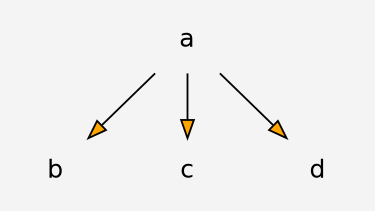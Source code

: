 digraph G {
	graph [bgcolor="#f4f4f4", size="2.5"]
	node [shape=plaintext, fontname="helvetica"]
	// rankdir="LR"
    graph [dpi=140]
	
			a -> b [fillcolor="orange"]
a -> c [fillcolor="orange"]
a -> d [fillcolor="orange"]

}
